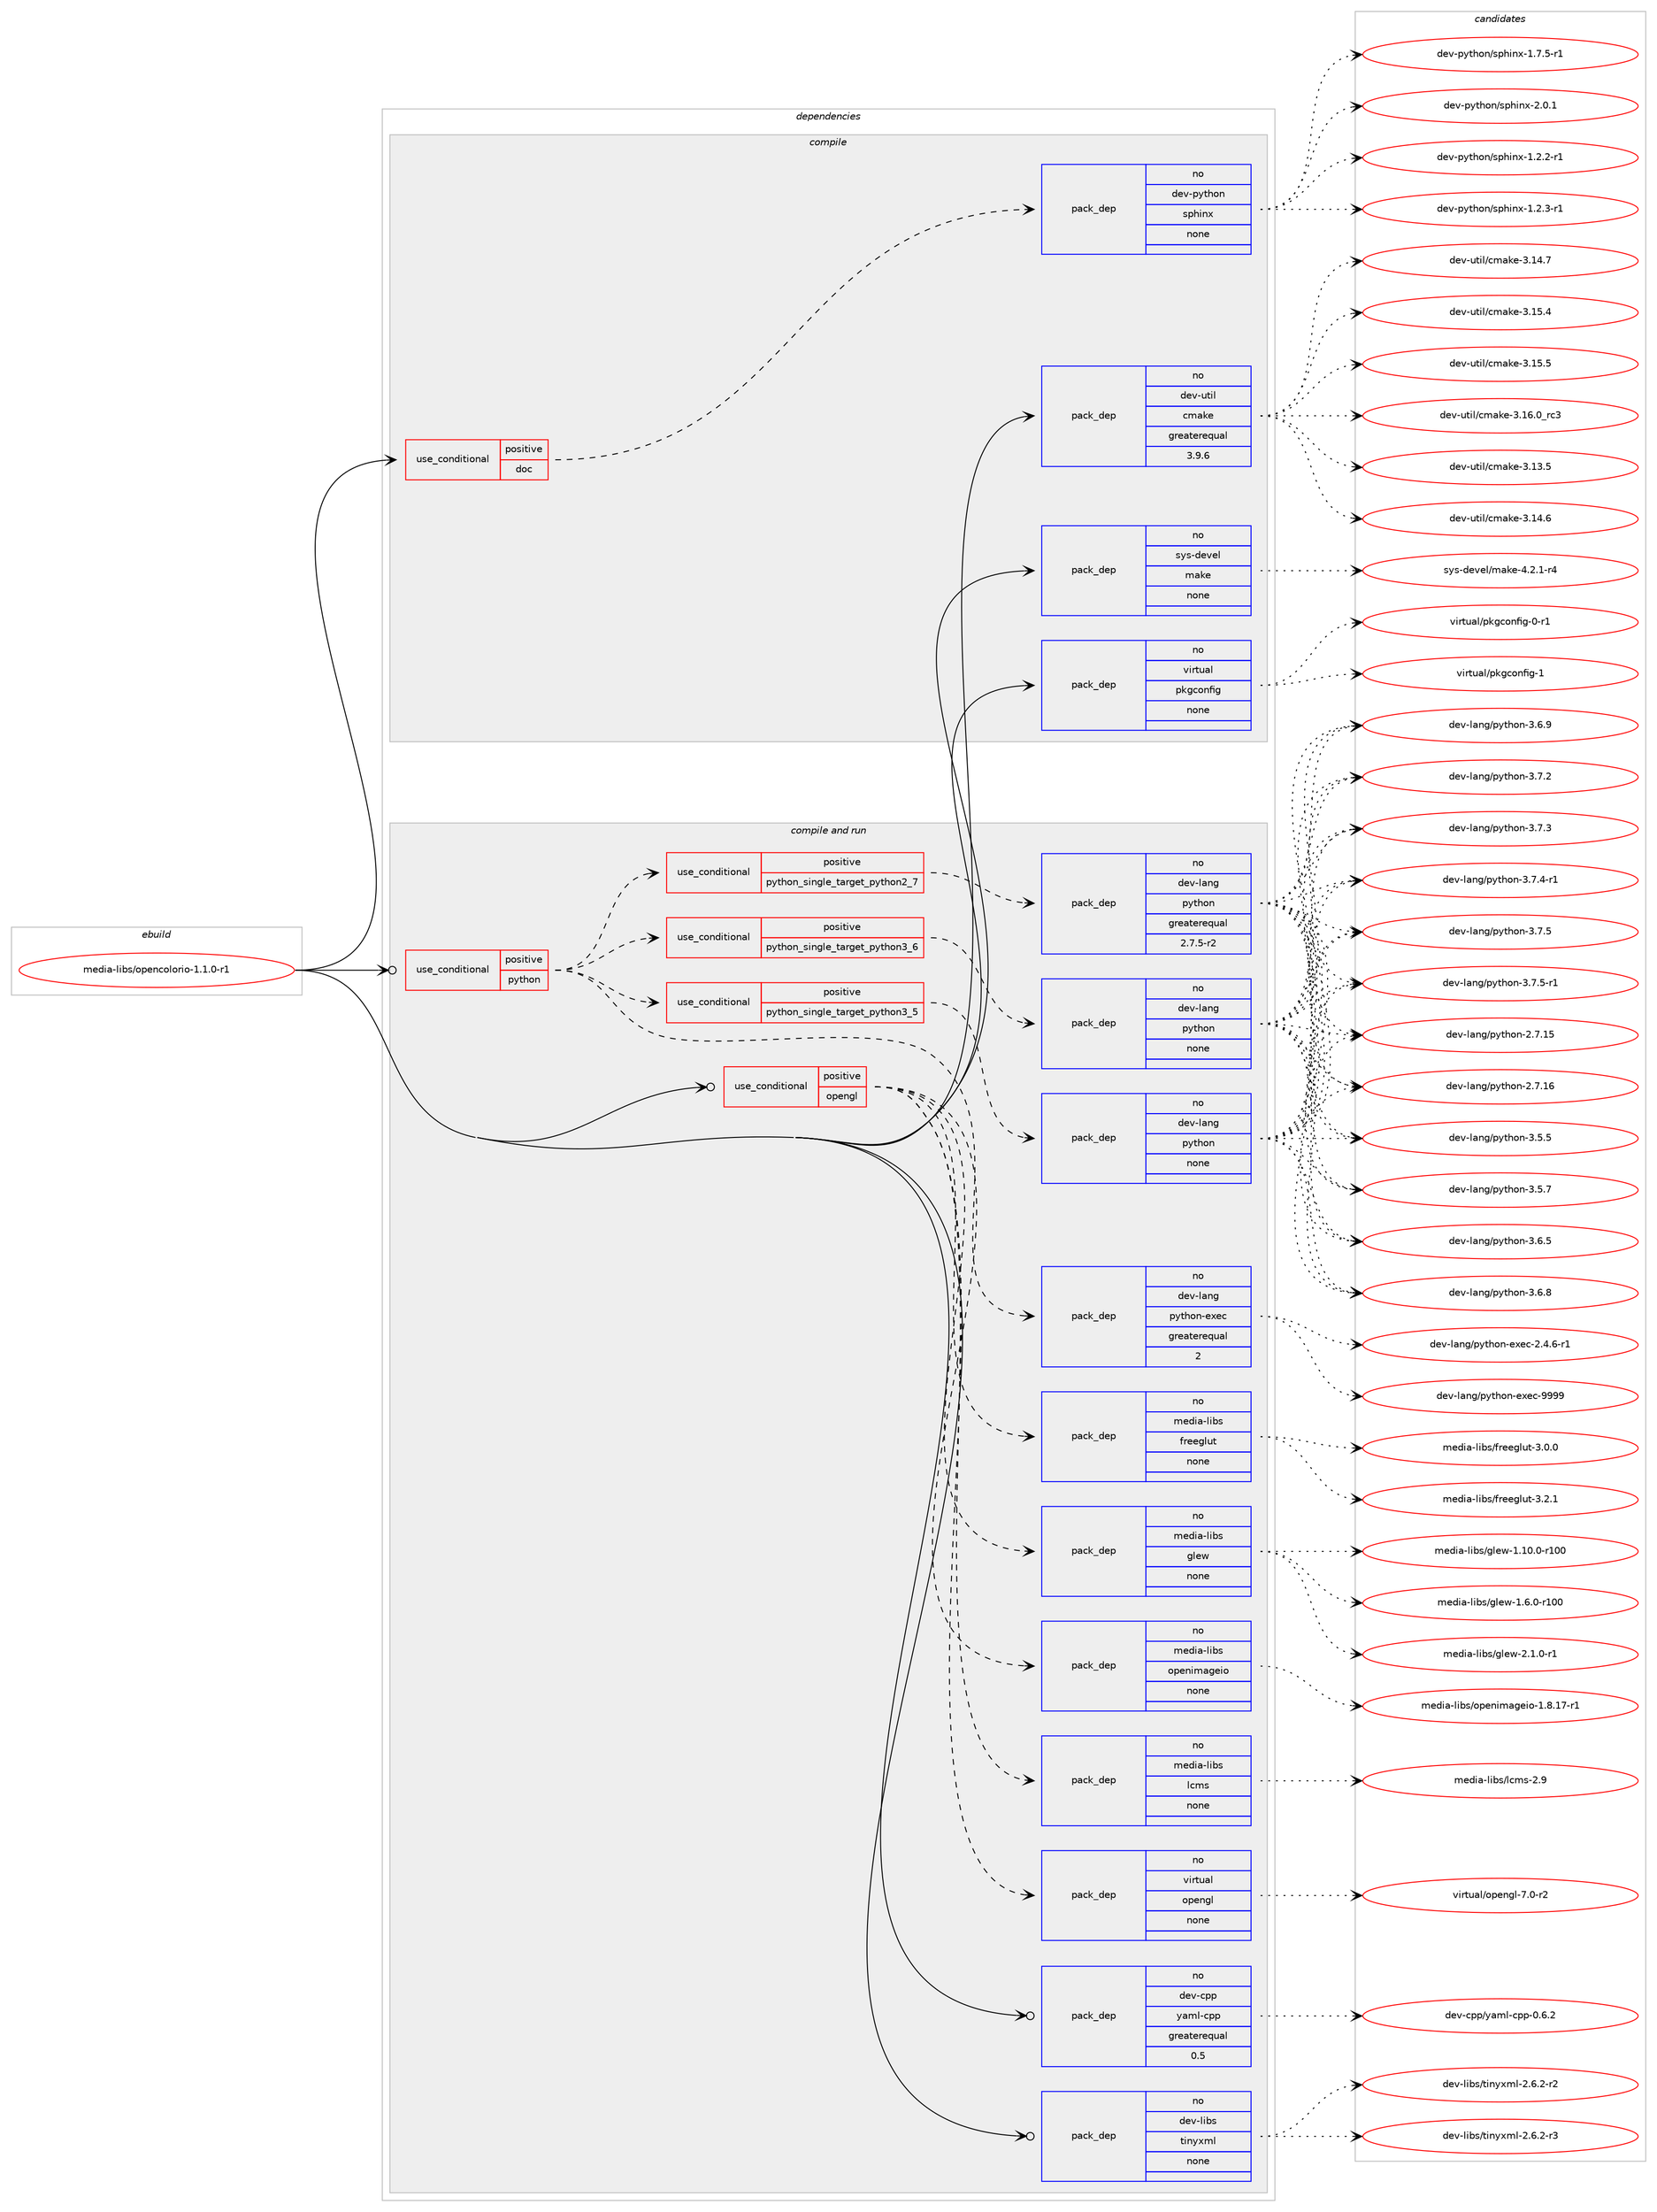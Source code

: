 digraph prolog {

# *************
# Graph options
# *************

newrank=true;
concentrate=true;
compound=true;
graph [rankdir=LR,fontname=Helvetica,fontsize=10,ranksep=1.5];#, ranksep=2.5, nodesep=0.2];
edge  [arrowhead=vee];
node  [fontname=Helvetica,fontsize=10];

# **********
# The ebuild
# **********

subgraph cluster_leftcol {
color=gray;
rank=same;
label=<<i>ebuild</i>>;
id [label="media-libs/opencolorio-1.1.0-r1", color=red, width=4, href="../media-libs/opencolorio-1.1.0-r1.svg"];
}

# ****************
# The dependencies
# ****************

subgraph cluster_midcol {
color=gray;
label=<<i>dependencies</i>>;
subgraph cluster_compile {
fillcolor="#eeeeee";
style=filled;
label=<<i>compile</i>>;
subgraph cond192396 {
dependency790482 [label=<<TABLE BORDER="0" CELLBORDER="1" CELLSPACING="0" CELLPADDING="4"><TR><TD ROWSPAN="3" CELLPADDING="10">use_conditional</TD></TR><TR><TD>positive</TD></TR><TR><TD>doc</TD></TR></TABLE>>, shape=none, color=red];
subgraph pack584273 {
dependency790483 [label=<<TABLE BORDER="0" CELLBORDER="1" CELLSPACING="0" CELLPADDING="4" WIDTH="220"><TR><TD ROWSPAN="6" CELLPADDING="30">pack_dep</TD></TR><TR><TD WIDTH="110">no</TD></TR><TR><TD>dev-python</TD></TR><TR><TD>sphinx</TD></TR><TR><TD>none</TD></TR><TR><TD></TD></TR></TABLE>>, shape=none, color=blue];
}
dependency790482:e -> dependency790483:w [weight=20,style="dashed",arrowhead="vee"];
}
id:e -> dependency790482:w [weight=20,style="solid",arrowhead="vee"];
subgraph pack584274 {
dependency790484 [label=<<TABLE BORDER="0" CELLBORDER="1" CELLSPACING="0" CELLPADDING="4" WIDTH="220"><TR><TD ROWSPAN="6" CELLPADDING="30">pack_dep</TD></TR><TR><TD WIDTH="110">no</TD></TR><TR><TD>dev-util</TD></TR><TR><TD>cmake</TD></TR><TR><TD>greaterequal</TD></TR><TR><TD>3.9.6</TD></TR></TABLE>>, shape=none, color=blue];
}
id:e -> dependency790484:w [weight=20,style="solid",arrowhead="vee"];
subgraph pack584275 {
dependency790485 [label=<<TABLE BORDER="0" CELLBORDER="1" CELLSPACING="0" CELLPADDING="4" WIDTH="220"><TR><TD ROWSPAN="6" CELLPADDING="30">pack_dep</TD></TR><TR><TD WIDTH="110">no</TD></TR><TR><TD>sys-devel</TD></TR><TR><TD>make</TD></TR><TR><TD>none</TD></TR><TR><TD></TD></TR></TABLE>>, shape=none, color=blue];
}
id:e -> dependency790485:w [weight=20,style="solid",arrowhead="vee"];
subgraph pack584276 {
dependency790486 [label=<<TABLE BORDER="0" CELLBORDER="1" CELLSPACING="0" CELLPADDING="4" WIDTH="220"><TR><TD ROWSPAN="6" CELLPADDING="30">pack_dep</TD></TR><TR><TD WIDTH="110">no</TD></TR><TR><TD>virtual</TD></TR><TR><TD>pkgconfig</TD></TR><TR><TD>none</TD></TR><TR><TD></TD></TR></TABLE>>, shape=none, color=blue];
}
id:e -> dependency790486:w [weight=20,style="solid",arrowhead="vee"];
}
subgraph cluster_compileandrun {
fillcolor="#eeeeee";
style=filled;
label=<<i>compile and run</i>>;
subgraph cond192397 {
dependency790487 [label=<<TABLE BORDER="0" CELLBORDER="1" CELLSPACING="0" CELLPADDING="4"><TR><TD ROWSPAN="3" CELLPADDING="10">use_conditional</TD></TR><TR><TD>positive</TD></TR><TR><TD>opengl</TD></TR></TABLE>>, shape=none, color=red];
subgraph pack584277 {
dependency790488 [label=<<TABLE BORDER="0" CELLBORDER="1" CELLSPACING="0" CELLPADDING="4" WIDTH="220"><TR><TD ROWSPAN="6" CELLPADDING="30">pack_dep</TD></TR><TR><TD WIDTH="110">no</TD></TR><TR><TD>media-libs</TD></TR><TR><TD>lcms</TD></TR><TR><TD>none</TD></TR><TR><TD></TD></TR></TABLE>>, shape=none, color=blue];
}
dependency790487:e -> dependency790488:w [weight=20,style="dashed",arrowhead="vee"];
subgraph pack584278 {
dependency790489 [label=<<TABLE BORDER="0" CELLBORDER="1" CELLSPACING="0" CELLPADDING="4" WIDTH="220"><TR><TD ROWSPAN="6" CELLPADDING="30">pack_dep</TD></TR><TR><TD WIDTH="110">no</TD></TR><TR><TD>media-libs</TD></TR><TR><TD>openimageio</TD></TR><TR><TD>none</TD></TR><TR><TD></TD></TR></TABLE>>, shape=none, color=blue];
}
dependency790487:e -> dependency790489:w [weight=20,style="dashed",arrowhead="vee"];
subgraph pack584279 {
dependency790490 [label=<<TABLE BORDER="0" CELLBORDER="1" CELLSPACING="0" CELLPADDING="4" WIDTH="220"><TR><TD ROWSPAN="6" CELLPADDING="30">pack_dep</TD></TR><TR><TD WIDTH="110">no</TD></TR><TR><TD>media-libs</TD></TR><TR><TD>glew</TD></TR><TR><TD>none</TD></TR><TR><TD></TD></TR></TABLE>>, shape=none, color=blue];
}
dependency790487:e -> dependency790490:w [weight=20,style="dashed",arrowhead="vee"];
subgraph pack584280 {
dependency790491 [label=<<TABLE BORDER="0" CELLBORDER="1" CELLSPACING="0" CELLPADDING="4" WIDTH="220"><TR><TD ROWSPAN="6" CELLPADDING="30">pack_dep</TD></TR><TR><TD WIDTH="110">no</TD></TR><TR><TD>media-libs</TD></TR><TR><TD>freeglut</TD></TR><TR><TD>none</TD></TR><TR><TD></TD></TR></TABLE>>, shape=none, color=blue];
}
dependency790487:e -> dependency790491:w [weight=20,style="dashed",arrowhead="vee"];
subgraph pack584281 {
dependency790492 [label=<<TABLE BORDER="0" CELLBORDER="1" CELLSPACING="0" CELLPADDING="4" WIDTH="220"><TR><TD ROWSPAN="6" CELLPADDING="30">pack_dep</TD></TR><TR><TD WIDTH="110">no</TD></TR><TR><TD>virtual</TD></TR><TR><TD>opengl</TD></TR><TR><TD>none</TD></TR><TR><TD></TD></TR></TABLE>>, shape=none, color=blue];
}
dependency790487:e -> dependency790492:w [weight=20,style="dashed",arrowhead="vee"];
}
id:e -> dependency790487:w [weight=20,style="solid",arrowhead="odotvee"];
subgraph cond192398 {
dependency790493 [label=<<TABLE BORDER="0" CELLBORDER="1" CELLSPACING="0" CELLPADDING="4"><TR><TD ROWSPAN="3" CELLPADDING="10">use_conditional</TD></TR><TR><TD>positive</TD></TR><TR><TD>python</TD></TR></TABLE>>, shape=none, color=red];
subgraph cond192399 {
dependency790494 [label=<<TABLE BORDER="0" CELLBORDER="1" CELLSPACING="0" CELLPADDING="4"><TR><TD ROWSPAN="3" CELLPADDING="10">use_conditional</TD></TR><TR><TD>positive</TD></TR><TR><TD>python_single_target_python2_7</TD></TR></TABLE>>, shape=none, color=red];
subgraph pack584282 {
dependency790495 [label=<<TABLE BORDER="0" CELLBORDER="1" CELLSPACING="0" CELLPADDING="4" WIDTH="220"><TR><TD ROWSPAN="6" CELLPADDING="30">pack_dep</TD></TR><TR><TD WIDTH="110">no</TD></TR><TR><TD>dev-lang</TD></TR><TR><TD>python</TD></TR><TR><TD>greaterequal</TD></TR><TR><TD>2.7.5-r2</TD></TR></TABLE>>, shape=none, color=blue];
}
dependency790494:e -> dependency790495:w [weight=20,style="dashed",arrowhead="vee"];
}
dependency790493:e -> dependency790494:w [weight=20,style="dashed",arrowhead="vee"];
subgraph cond192400 {
dependency790496 [label=<<TABLE BORDER="0" CELLBORDER="1" CELLSPACING="0" CELLPADDING="4"><TR><TD ROWSPAN="3" CELLPADDING="10">use_conditional</TD></TR><TR><TD>positive</TD></TR><TR><TD>python_single_target_python3_5</TD></TR></TABLE>>, shape=none, color=red];
subgraph pack584283 {
dependency790497 [label=<<TABLE BORDER="0" CELLBORDER="1" CELLSPACING="0" CELLPADDING="4" WIDTH="220"><TR><TD ROWSPAN="6" CELLPADDING="30">pack_dep</TD></TR><TR><TD WIDTH="110">no</TD></TR><TR><TD>dev-lang</TD></TR><TR><TD>python</TD></TR><TR><TD>none</TD></TR><TR><TD></TD></TR></TABLE>>, shape=none, color=blue];
}
dependency790496:e -> dependency790497:w [weight=20,style="dashed",arrowhead="vee"];
}
dependency790493:e -> dependency790496:w [weight=20,style="dashed",arrowhead="vee"];
subgraph cond192401 {
dependency790498 [label=<<TABLE BORDER="0" CELLBORDER="1" CELLSPACING="0" CELLPADDING="4"><TR><TD ROWSPAN="3" CELLPADDING="10">use_conditional</TD></TR><TR><TD>positive</TD></TR><TR><TD>python_single_target_python3_6</TD></TR></TABLE>>, shape=none, color=red];
subgraph pack584284 {
dependency790499 [label=<<TABLE BORDER="0" CELLBORDER="1" CELLSPACING="0" CELLPADDING="4" WIDTH="220"><TR><TD ROWSPAN="6" CELLPADDING="30">pack_dep</TD></TR><TR><TD WIDTH="110">no</TD></TR><TR><TD>dev-lang</TD></TR><TR><TD>python</TD></TR><TR><TD>none</TD></TR><TR><TD></TD></TR></TABLE>>, shape=none, color=blue];
}
dependency790498:e -> dependency790499:w [weight=20,style="dashed",arrowhead="vee"];
}
dependency790493:e -> dependency790498:w [weight=20,style="dashed",arrowhead="vee"];
subgraph pack584285 {
dependency790500 [label=<<TABLE BORDER="0" CELLBORDER="1" CELLSPACING="0" CELLPADDING="4" WIDTH="220"><TR><TD ROWSPAN="6" CELLPADDING="30">pack_dep</TD></TR><TR><TD WIDTH="110">no</TD></TR><TR><TD>dev-lang</TD></TR><TR><TD>python-exec</TD></TR><TR><TD>greaterequal</TD></TR><TR><TD>2</TD></TR></TABLE>>, shape=none, color=blue];
}
dependency790493:e -> dependency790500:w [weight=20,style="dashed",arrowhead="vee"];
}
id:e -> dependency790493:w [weight=20,style="solid",arrowhead="odotvee"];
subgraph pack584286 {
dependency790501 [label=<<TABLE BORDER="0" CELLBORDER="1" CELLSPACING="0" CELLPADDING="4" WIDTH="220"><TR><TD ROWSPAN="6" CELLPADDING="30">pack_dep</TD></TR><TR><TD WIDTH="110">no</TD></TR><TR><TD>dev-cpp</TD></TR><TR><TD>yaml-cpp</TD></TR><TR><TD>greaterequal</TD></TR><TR><TD>0.5</TD></TR></TABLE>>, shape=none, color=blue];
}
id:e -> dependency790501:w [weight=20,style="solid",arrowhead="odotvee"];
subgraph pack584287 {
dependency790502 [label=<<TABLE BORDER="0" CELLBORDER="1" CELLSPACING="0" CELLPADDING="4" WIDTH="220"><TR><TD ROWSPAN="6" CELLPADDING="30">pack_dep</TD></TR><TR><TD WIDTH="110">no</TD></TR><TR><TD>dev-libs</TD></TR><TR><TD>tinyxml</TD></TR><TR><TD>none</TD></TR><TR><TD></TD></TR></TABLE>>, shape=none, color=blue];
}
id:e -> dependency790502:w [weight=20,style="solid",arrowhead="odotvee"];
}
subgraph cluster_run {
fillcolor="#eeeeee";
style=filled;
label=<<i>run</i>>;
}
}

# **************
# The candidates
# **************

subgraph cluster_choices {
rank=same;
color=gray;
label=<<i>candidates</i>>;

subgraph choice584273 {
color=black;
nodesep=1;
choice10010111845112121116104111110471151121041051101204549465046504511449 [label="dev-python/sphinx-1.2.2-r1", color=red, width=4,href="../dev-python/sphinx-1.2.2-r1.svg"];
choice10010111845112121116104111110471151121041051101204549465046514511449 [label="dev-python/sphinx-1.2.3-r1", color=red, width=4,href="../dev-python/sphinx-1.2.3-r1.svg"];
choice10010111845112121116104111110471151121041051101204549465546534511449 [label="dev-python/sphinx-1.7.5-r1", color=red, width=4,href="../dev-python/sphinx-1.7.5-r1.svg"];
choice1001011184511212111610411111047115112104105110120455046484649 [label="dev-python/sphinx-2.0.1", color=red, width=4,href="../dev-python/sphinx-2.0.1.svg"];
dependency790483:e -> choice10010111845112121116104111110471151121041051101204549465046504511449:w [style=dotted,weight="100"];
dependency790483:e -> choice10010111845112121116104111110471151121041051101204549465046514511449:w [style=dotted,weight="100"];
dependency790483:e -> choice10010111845112121116104111110471151121041051101204549465546534511449:w [style=dotted,weight="100"];
dependency790483:e -> choice1001011184511212111610411111047115112104105110120455046484649:w [style=dotted,weight="100"];
}
subgraph choice584274 {
color=black;
nodesep=1;
choice1001011184511711610510847991099710710145514649514653 [label="dev-util/cmake-3.13.5", color=red, width=4,href="../dev-util/cmake-3.13.5.svg"];
choice1001011184511711610510847991099710710145514649524654 [label="dev-util/cmake-3.14.6", color=red, width=4,href="../dev-util/cmake-3.14.6.svg"];
choice1001011184511711610510847991099710710145514649524655 [label="dev-util/cmake-3.14.7", color=red, width=4,href="../dev-util/cmake-3.14.7.svg"];
choice1001011184511711610510847991099710710145514649534652 [label="dev-util/cmake-3.15.4", color=red, width=4,href="../dev-util/cmake-3.15.4.svg"];
choice1001011184511711610510847991099710710145514649534653 [label="dev-util/cmake-3.15.5", color=red, width=4,href="../dev-util/cmake-3.15.5.svg"];
choice1001011184511711610510847991099710710145514649544648951149951 [label="dev-util/cmake-3.16.0_rc3", color=red, width=4,href="../dev-util/cmake-3.16.0_rc3.svg"];
dependency790484:e -> choice1001011184511711610510847991099710710145514649514653:w [style=dotted,weight="100"];
dependency790484:e -> choice1001011184511711610510847991099710710145514649524654:w [style=dotted,weight="100"];
dependency790484:e -> choice1001011184511711610510847991099710710145514649524655:w [style=dotted,weight="100"];
dependency790484:e -> choice1001011184511711610510847991099710710145514649534652:w [style=dotted,weight="100"];
dependency790484:e -> choice1001011184511711610510847991099710710145514649534653:w [style=dotted,weight="100"];
dependency790484:e -> choice1001011184511711610510847991099710710145514649544648951149951:w [style=dotted,weight="100"];
}
subgraph choice584275 {
color=black;
nodesep=1;
choice1151211154510010111810110847109971071014552465046494511452 [label="sys-devel/make-4.2.1-r4", color=red, width=4,href="../sys-devel/make-4.2.1-r4.svg"];
dependency790485:e -> choice1151211154510010111810110847109971071014552465046494511452:w [style=dotted,weight="100"];
}
subgraph choice584276 {
color=black;
nodesep=1;
choice11810511411611797108471121071039911111010210510345484511449 [label="virtual/pkgconfig-0-r1", color=red, width=4,href="../virtual/pkgconfig-0-r1.svg"];
choice1181051141161179710847112107103991111101021051034549 [label="virtual/pkgconfig-1", color=red, width=4,href="../virtual/pkgconfig-1.svg"];
dependency790486:e -> choice11810511411611797108471121071039911111010210510345484511449:w [style=dotted,weight="100"];
dependency790486:e -> choice1181051141161179710847112107103991111101021051034549:w [style=dotted,weight="100"];
}
subgraph choice584277 {
color=black;
nodesep=1;
choice109101100105974510810598115471089910911545504657 [label="media-libs/lcms-2.9", color=red, width=4,href="../media-libs/lcms-2.9.svg"];
dependency790488:e -> choice109101100105974510810598115471089910911545504657:w [style=dotted,weight="100"];
}
subgraph choice584278 {
color=black;
nodesep=1;
choice1091011001059745108105981154711111210111010510997103101105111454946564649554511449 [label="media-libs/openimageio-1.8.17-r1", color=red, width=4,href="../media-libs/openimageio-1.8.17-r1.svg"];
dependency790489:e -> choice1091011001059745108105981154711111210111010510997103101105111454946564649554511449:w [style=dotted,weight="100"];
}
subgraph choice584279 {
color=black;
nodesep=1;
choice109101100105974510810598115471031081011194549464948464845114494848 [label="media-libs/glew-1.10.0-r100", color=red, width=4,href="../media-libs/glew-1.10.0-r100.svg"];
choice1091011001059745108105981154710310810111945494654464845114494848 [label="media-libs/glew-1.6.0-r100", color=red, width=4,href="../media-libs/glew-1.6.0-r100.svg"];
choice109101100105974510810598115471031081011194550464946484511449 [label="media-libs/glew-2.1.0-r1", color=red, width=4,href="../media-libs/glew-2.1.0-r1.svg"];
dependency790490:e -> choice109101100105974510810598115471031081011194549464948464845114494848:w [style=dotted,weight="100"];
dependency790490:e -> choice1091011001059745108105981154710310810111945494654464845114494848:w [style=dotted,weight="100"];
dependency790490:e -> choice109101100105974510810598115471031081011194550464946484511449:w [style=dotted,weight="100"];
}
subgraph choice584280 {
color=black;
nodesep=1;
choice10910110010597451081059811547102114101101103108117116455146484648 [label="media-libs/freeglut-3.0.0", color=red, width=4,href="../media-libs/freeglut-3.0.0.svg"];
choice10910110010597451081059811547102114101101103108117116455146504649 [label="media-libs/freeglut-3.2.1", color=red, width=4,href="../media-libs/freeglut-3.2.1.svg"];
dependency790491:e -> choice10910110010597451081059811547102114101101103108117116455146484648:w [style=dotted,weight="100"];
dependency790491:e -> choice10910110010597451081059811547102114101101103108117116455146504649:w [style=dotted,weight="100"];
}
subgraph choice584281 {
color=black;
nodesep=1;
choice1181051141161179710847111112101110103108455546484511450 [label="virtual/opengl-7.0-r2", color=red, width=4,href="../virtual/opengl-7.0-r2.svg"];
dependency790492:e -> choice1181051141161179710847111112101110103108455546484511450:w [style=dotted,weight="100"];
}
subgraph choice584282 {
color=black;
nodesep=1;
choice10010111845108971101034711212111610411111045504655464953 [label="dev-lang/python-2.7.15", color=red, width=4,href="../dev-lang/python-2.7.15.svg"];
choice10010111845108971101034711212111610411111045504655464954 [label="dev-lang/python-2.7.16", color=red, width=4,href="../dev-lang/python-2.7.16.svg"];
choice100101118451089711010347112121116104111110455146534653 [label="dev-lang/python-3.5.5", color=red, width=4,href="../dev-lang/python-3.5.5.svg"];
choice100101118451089711010347112121116104111110455146534655 [label="dev-lang/python-3.5.7", color=red, width=4,href="../dev-lang/python-3.5.7.svg"];
choice100101118451089711010347112121116104111110455146544653 [label="dev-lang/python-3.6.5", color=red, width=4,href="../dev-lang/python-3.6.5.svg"];
choice100101118451089711010347112121116104111110455146544656 [label="dev-lang/python-3.6.8", color=red, width=4,href="../dev-lang/python-3.6.8.svg"];
choice100101118451089711010347112121116104111110455146544657 [label="dev-lang/python-3.6.9", color=red, width=4,href="../dev-lang/python-3.6.9.svg"];
choice100101118451089711010347112121116104111110455146554650 [label="dev-lang/python-3.7.2", color=red, width=4,href="../dev-lang/python-3.7.2.svg"];
choice100101118451089711010347112121116104111110455146554651 [label="dev-lang/python-3.7.3", color=red, width=4,href="../dev-lang/python-3.7.3.svg"];
choice1001011184510897110103471121211161041111104551465546524511449 [label="dev-lang/python-3.7.4-r1", color=red, width=4,href="../dev-lang/python-3.7.4-r1.svg"];
choice100101118451089711010347112121116104111110455146554653 [label="dev-lang/python-3.7.5", color=red, width=4,href="../dev-lang/python-3.7.5.svg"];
choice1001011184510897110103471121211161041111104551465546534511449 [label="dev-lang/python-3.7.5-r1", color=red, width=4,href="../dev-lang/python-3.7.5-r1.svg"];
dependency790495:e -> choice10010111845108971101034711212111610411111045504655464953:w [style=dotted,weight="100"];
dependency790495:e -> choice10010111845108971101034711212111610411111045504655464954:w [style=dotted,weight="100"];
dependency790495:e -> choice100101118451089711010347112121116104111110455146534653:w [style=dotted,weight="100"];
dependency790495:e -> choice100101118451089711010347112121116104111110455146534655:w [style=dotted,weight="100"];
dependency790495:e -> choice100101118451089711010347112121116104111110455146544653:w [style=dotted,weight="100"];
dependency790495:e -> choice100101118451089711010347112121116104111110455146544656:w [style=dotted,weight="100"];
dependency790495:e -> choice100101118451089711010347112121116104111110455146544657:w [style=dotted,weight="100"];
dependency790495:e -> choice100101118451089711010347112121116104111110455146554650:w [style=dotted,weight="100"];
dependency790495:e -> choice100101118451089711010347112121116104111110455146554651:w [style=dotted,weight="100"];
dependency790495:e -> choice1001011184510897110103471121211161041111104551465546524511449:w [style=dotted,weight="100"];
dependency790495:e -> choice100101118451089711010347112121116104111110455146554653:w [style=dotted,weight="100"];
dependency790495:e -> choice1001011184510897110103471121211161041111104551465546534511449:w [style=dotted,weight="100"];
}
subgraph choice584283 {
color=black;
nodesep=1;
choice10010111845108971101034711212111610411111045504655464953 [label="dev-lang/python-2.7.15", color=red, width=4,href="../dev-lang/python-2.7.15.svg"];
choice10010111845108971101034711212111610411111045504655464954 [label="dev-lang/python-2.7.16", color=red, width=4,href="../dev-lang/python-2.7.16.svg"];
choice100101118451089711010347112121116104111110455146534653 [label="dev-lang/python-3.5.5", color=red, width=4,href="../dev-lang/python-3.5.5.svg"];
choice100101118451089711010347112121116104111110455146534655 [label="dev-lang/python-3.5.7", color=red, width=4,href="../dev-lang/python-3.5.7.svg"];
choice100101118451089711010347112121116104111110455146544653 [label="dev-lang/python-3.6.5", color=red, width=4,href="../dev-lang/python-3.6.5.svg"];
choice100101118451089711010347112121116104111110455146544656 [label="dev-lang/python-3.6.8", color=red, width=4,href="../dev-lang/python-3.6.8.svg"];
choice100101118451089711010347112121116104111110455146544657 [label="dev-lang/python-3.6.9", color=red, width=4,href="../dev-lang/python-3.6.9.svg"];
choice100101118451089711010347112121116104111110455146554650 [label="dev-lang/python-3.7.2", color=red, width=4,href="../dev-lang/python-3.7.2.svg"];
choice100101118451089711010347112121116104111110455146554651 [label="dev-lang/python-3.7.3", color=red, width=4,href="../dev-lang/python-3.7.3.svg"];
choice1001011184510897110103471121211161041111104551465546524511449 [label="dev-lang/python-3.7.4-r1", color=red, width=4,href="../dev-lang/python-3.7.4-r1.svg"];
choice100101118451089711010347112121116104111110455146554653 [label="dev-lang/python-3.7.5", color=red, width=4,href="../dev-lang/python-3.7.5.svg"];
choice1001011184510897110103471121211161041111104551465546534511449 [label="dev-lang/python-3.7.5-r1", color=red, width=4,href="../dev-lang/python-3.7.5-r1.svg"];
dependency790497:e -> choice10010111845108971101034711212111610411111045504655464953:w [style=dotted,weight="100"];
dependency790497:e -> choice10010111845108971101034711212111610411111045504655464954:w [style=dotted,weight="100"];
dependency790497:e -> choice100101118451089711010347112121116104111110455146534653:w [style=dotted,weight="100"];
dependency790497:e -> choice100101118451089711010347112121116104111110455146534655:w [style=dotted,weight="100"];
dependency790497:e -> choice100101118451089711010347112121116104111110455146544653:w [style=dotted,weight="100"];
dependency790497:e -> choice100101118451089711010347112121116104111110455146544656:w [style=dotted,weight="100"];
dependency790497:e -> choice100101118451089711010347112121116104111110455146544657:w [style=dotted,weight="100"];
dependency790497:e -> choice100101118451089711010347112121116104111110455146554650:w [style=dotted,weight="100"];
dependency790497:e -> choice100101118451089711010347112121116104111110455146554651:w [style=dotted,weight="100"];
dependency790497:e -> choice1001011184510897110103471121211161041111104551465546524511449:w [style=dotted,weight="100"];
dependency790497:e -> choice100101118451089711010347112121116104111110455146554653:w [style=dotted,weight="100"];
dependency790497:e -> choice1001011184510897110103471121211161041111104551465546534511449:w [style=dotted,weight="100"];
}
subgraph choice584284 {
color=black;
nodesep=1;
choice10010111845108971101034711212111610411111045504655464953 [label="dev-lang/python-2.7.15", color=red, width=4,href="../dev-lang/python-2.7.15.svg"];
choice10010111845108971101034711212111610411111045504655464954 [label="dev-lang/python-2.7.16", color=red, width=4,href="../dev-lang/python-2.7.16.svg"];
choice100101118451089711010347112121116104111110455146534653 [label="dev-lang/python-3.5.5", color=red, width=4,href="../dev-lang/python-3.5.5.svg"];
choice100101118451089711010347112121116104111110455146534655 [label="dev-lang/python-3.5.7", color=red, width=4,href="../dev-lang/python-3.5.7.svg"];
choice100101118451089711010347112121116104111110455146544653 [label="dev-lang/python-3.6.5", color=red, width=4,href="../dev-lang/python-3.6.5.svg"];
choice100101118451089711010347112121116104111110455146544656 [label="dev-lang/python-3.6.8", color=red, width=4,href="../dev-lang/python-3.6.8.svg"];
choice100101118451089711010347112121116104111110455146544657 [label="dev-lang/python-3.6.9", color=red, width=4,href="../dev-lang/python-3.6.9.svg"];
choice100101118451089711010347112121116104111110455146554650 [label="dev-lang/python-3.7.2", color=red, width=4,href="../dev-lang/python-3.7.2.svg"];
choice100101118451089711010347112121116104111110455146554651 [label="dev-lang/python-3.7.3", color=red, width=4,href="../dev-lang/python-3.7.3.svg"];
choice1001011184510897110103471121211161041111104551465546524511449 [label="dev-lang/python-3.7.4-r1", color=red, width=4,href="../dev-lang/python-3.7.4-r1.svg"];
choice100101118451089711010347112121116104111110455146554653 [label="dev-lang/python-3.7.5", color=red, width=4,href="../dev-lang/python-3.7.5.svg"];
choice1001011184510897110103471121211161041111104551465546534511449 [label="dev-lang/python-3.7.5-r1", color=red, width=4,href="../dev-lang/python-3.7.5-r1.svg"];
dependency790499:e -> choice10010111845108971101034711212111610411111045504655464953:w [style=dotted,weight="100"];
dependency790499:e -> choice10010111845108971101034711212111610411111045504655464954:w [style=dotted,weight="100"];
dependency790499:e -> choice100101118451089711010347112121116104111110455146534653:w [style=dotted,weight="100"];
dependency790499:e -> choice100101118451089711010347112121116104111110455146534655:w [style=dotted,weight="100"];
dependency790499:e -> choice100101118451089711010347112121116104111110455146544653:w [style=dotted,weight="100"];
dependency790499:e -> choice100101118451089711010347112121116104111110455146544656:w [style=dotted,weight="100"];
dependency790499:e -> choice100101118451089711010347112121116104111110455146544657:w [style=dotted,weight="100"];
dependency790499:e -> choice100101118451089711010347112121116104111110455146554650:w [style=dotted,weight="100"];
dependency790499:e -> choice100101118451089711010347112121116104111110455146554651:w [style=dotted,weight="100"];
dependency790499:e -> choice1001011184510897110103471121211161041111104551465546524511449:w [style=dotted,weight="100"];
dependency790499:e -> choice100101118451089711010347112121116104111110455146554653:w [style=dotted,weight="100"];
dependency790499:e -> choice1001011184510897110103471121211161041111104551465546534511449:w [style=dotted,weight="100"];
}
subgraph choice584285 {
color=black;
nodesep=1;
choice10010111845108971101034711212111610411111045101120101994550465246544511449 [label="dev-lang/python-exec-2.4.6-r1", color=red, width=4,href="../dev-lang/python-exec-2.4.6-r1.svg"];
choice10010111845108971101034711212111610411111045101120101994557575757 [label="dev-lang/python-exec-9999", color=red, width=4,href="../dev-lang/python-exec-9999.svg"];
dependency790500:e -> choice10010111845108971101034711212111610411111045101120101994550465246544511449:w [style=dotted,weight="100"];
dependency790500:e -> choice10010111845108971101034711212111610411111045101120101994557575757:w [style=dotted,weight="100"];
}
subgraph choice584286 {
color=black;
nodesep=1;
choice100101118459911211247121971091084599112112454846544650 [label="dev-cpp/yaml-cpp-0.6.2", color=red, width=4,href="../dev-cpp/yaml-cpp-0.6.2.svg"];
dependency790501:e -> choice100101118459911211247121971091084599112112454846544650:w [style=dotted,weight="100"];
}
subgraph choice584287 {
color=black;
nodesep=1;
choice1001011184510810598115471161051101211201091084550465446504511450 [label="dev-libs/tinyxml-2.6.2-r2", color=red, width=4,href="../dev-libs/tinyxml-2.6.2-r2.svg"];
choice1001011184510810598115471161051101211201091084550465446504511451 [label="dev-libs/tinyxml-2.6.2-r3", color=red, width=4,href="../dev-libs/tinyxml-2.6.2-r3.svg"];
dependency790502:e -> choice1001011184510810598115471161051101211201091084550465446504511450:w [style=dotted,weight="100"];
dependency790502:e -> choice1001011184510810598115471161051101211201091084550465446504511451:w [style=dotted,weight="100"];
}
}

}
